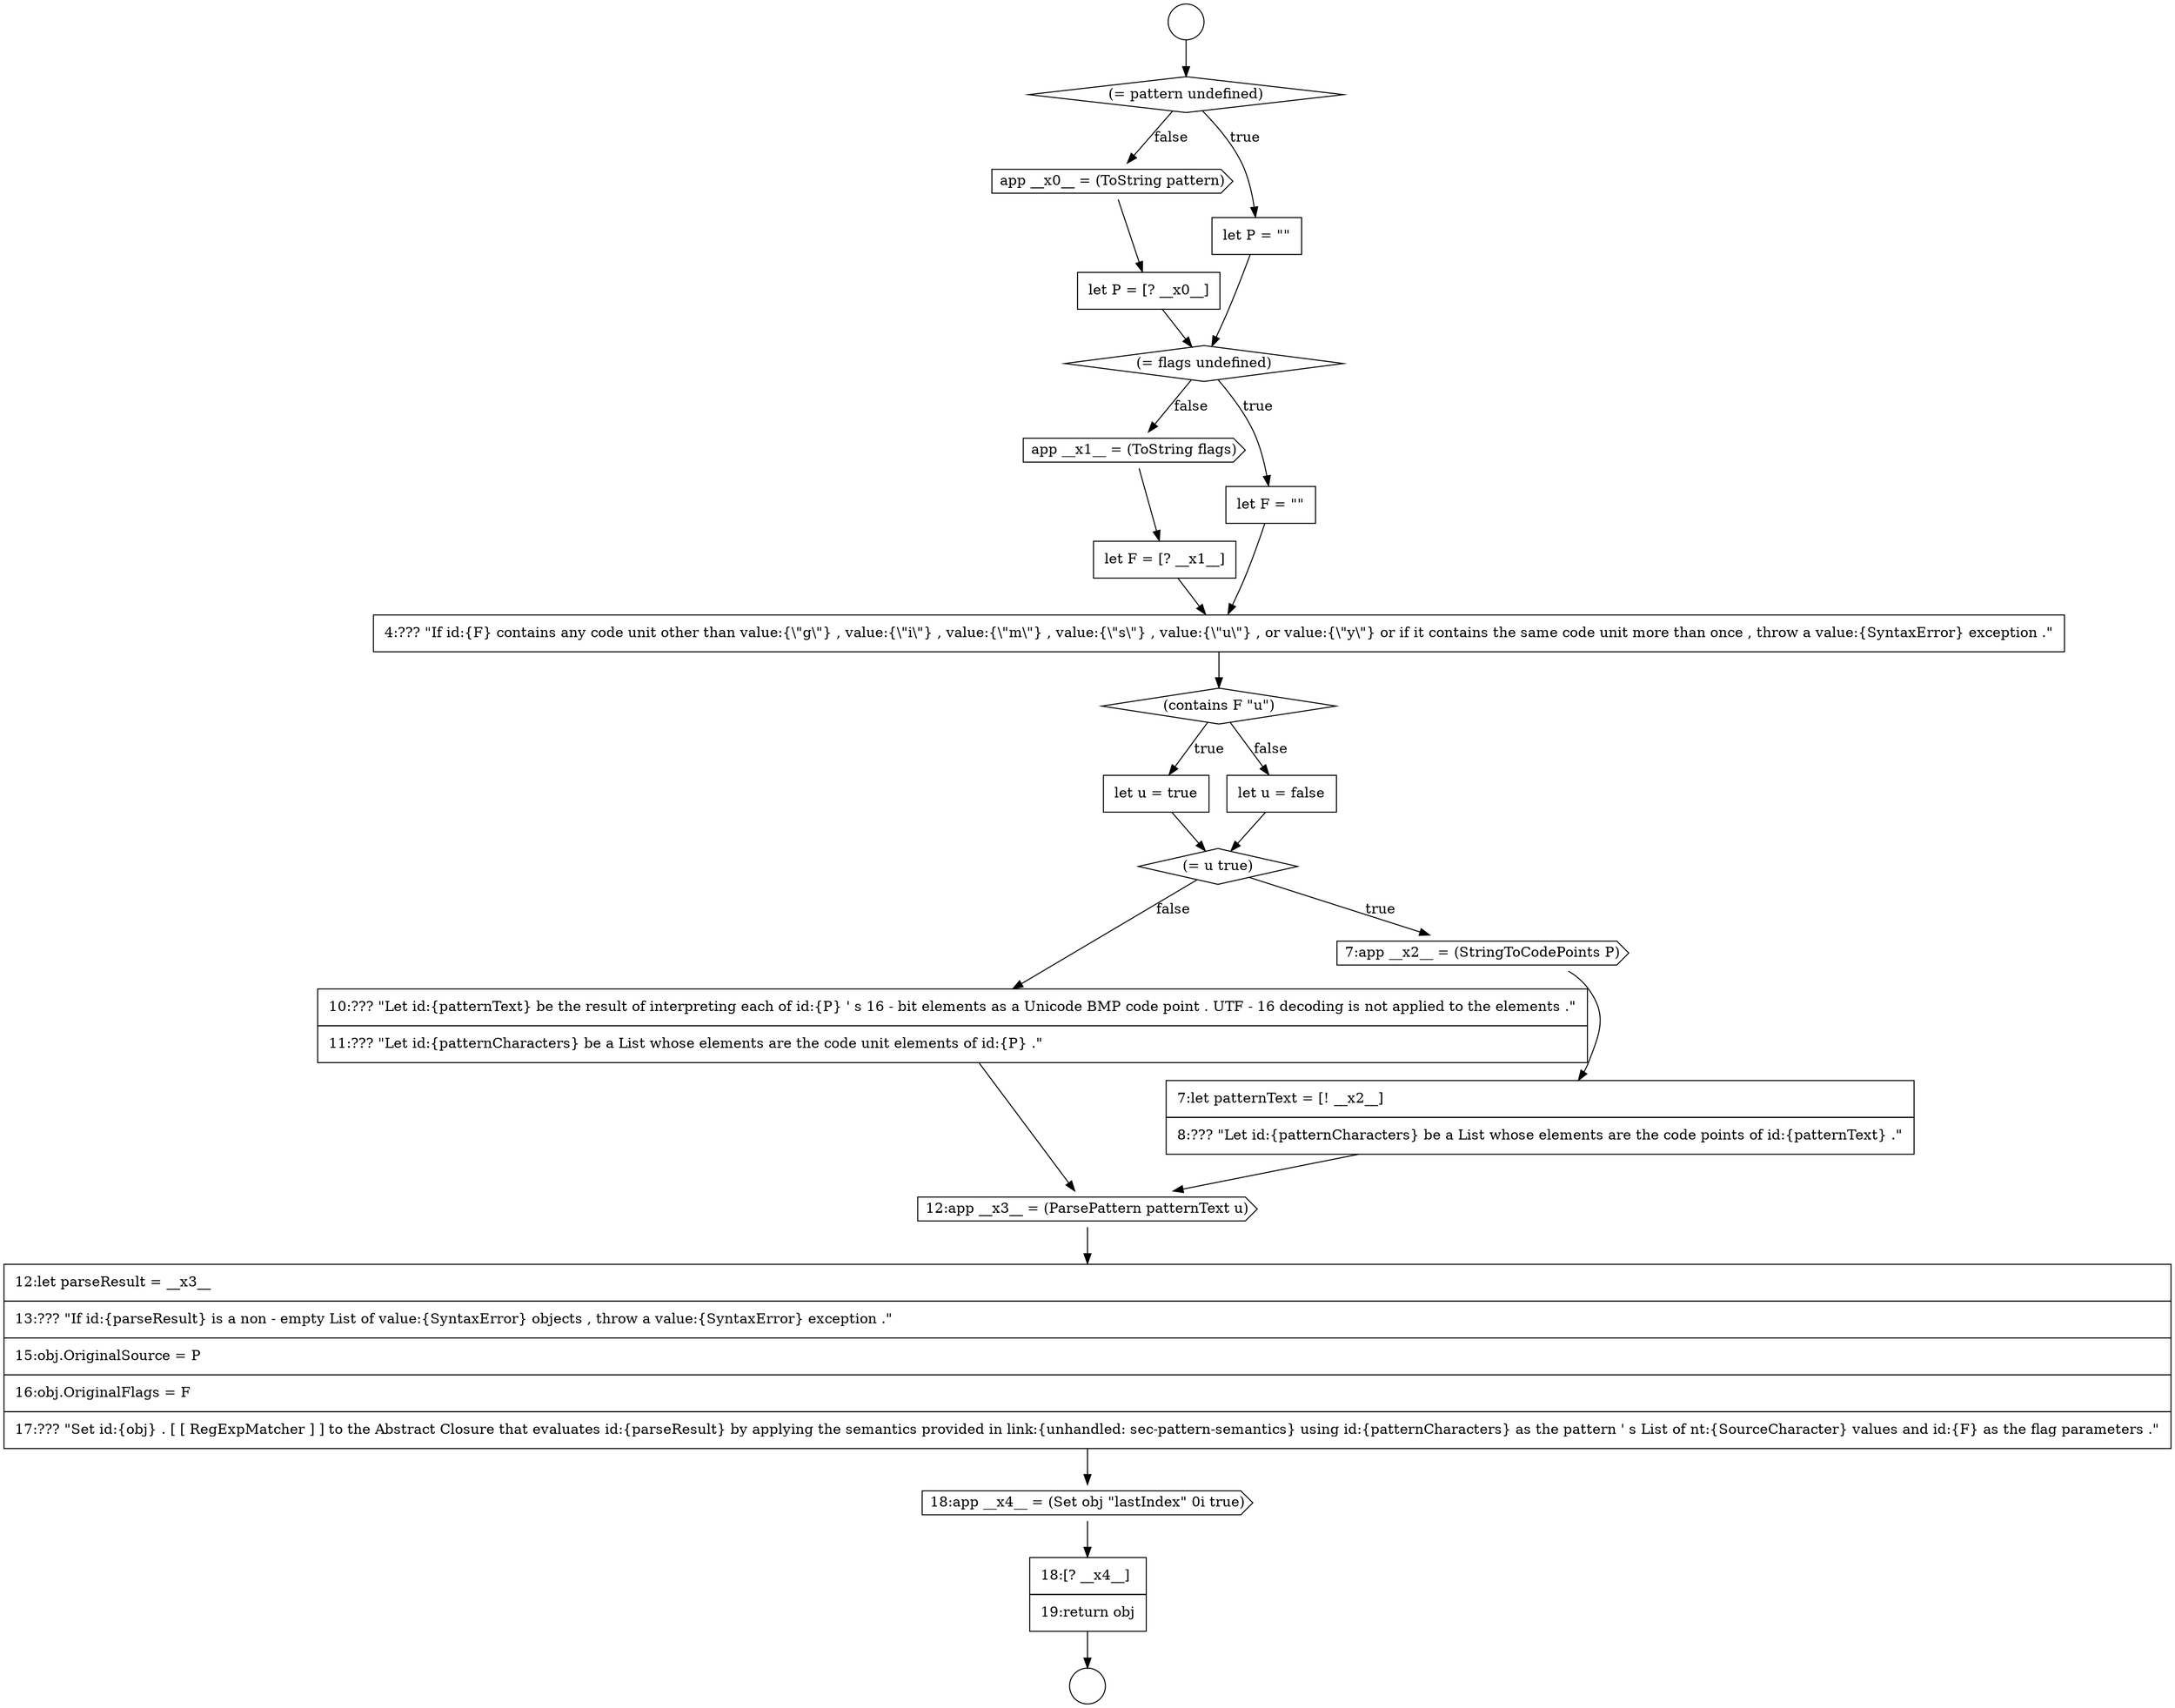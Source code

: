 digraph {
  node15034 [shape=diamond, label=<<font color="black">(= u true)</font>> color="black" fillcolor="white" style=filled]
  node15032 [shape=none, margin=0, label=<<font color="black">
    <table border="0" cellborder="1" cellspacing="0" cellpadding="10">
      <tr><td align="left">let u = true</td></tr>
    </table>
  </font>> color="black" fillcolor="white" style=filled]
  node15033 [shape=none, margin=0, label=<<font color="black">
    <table border="0" cellborder="1" cellspacing="0" cellpadding="10">
      <tr><td align="left">let u = false</td></tr>
    </table>
  </font>> color="black" fillcolor="white" style=filled]
  node15028 [shape=cds, label=<<font color="black">app __x1__ = (ToString flags)</font>> color="black" fillcolor="white" style=filled]
  node15040 [shape=cds, label=<<font color="black">18:app __x4__ = (Set obj &quot;lastIndex&quot; 0i true)</font>> color="black" fillcolor="white" style=filled]
  node15029 [shape=none, margin=0, label=<<font color="black">
    <table border="0" cellborder="1" cellspacing="0" cellpadding="10">
      <tr><td align="left">let F = [? __x1__]</td></tr>
    </table>
  </font>> color="black" fillcolor="white" style=filled]
  node15022 [shape=diamond, label=<<font color="black">(= pattern undefined)</font>> color="black" fillcolor="white" style=filled]
  node15037 [shape=none, margin=0, label=<<font color="black">
    <table border="0" cellborder="1" cellspacing="0" cellpadding="10">
      <tr><td align="left">10:??? &quot;Let id:{patternText} be the result of interpreting each of id:{P} ' s 16 - bit elements as a Unicode BMP code point . UTF - 16 decoding is not applied to the elements .&quot;</td></tr>
      <tr><td align="left">11:??? &quot;Let id:{patternCharacters} be a List whose elements are the code unit elements of id:{P} .&quot;</td></tr>
    </table>
  </font>> color="black" fillcolor="white" style=filled]
  node15039 [shape=none, margin=0, label=<<font color="black">
    <table border="0" cellborder="1" cellspacing="0" cellpadding="10">
      <tr><td align="left">12:let parseResult = __x3__</td></tr>
      <tr><td align="left">13:??? &quot;If id:{parseResult} is a non - empty List of value:{SyntaxError} objects , throw a value:{SyntaxError} exception .&quot;</td></tr>
      <tr><td align="left">15:obj.OriginalSource = P</td></tr>
      <tr><td align="left">16:obj.OriginalFlags = F</td></tr>
      <tr><td align="left">17:??? &quot;Set id:{obj} . [ [ RegExpMatcher ] ] to the Abstract Closure that evaluates id:{parseResult} by applying the semantics provided in link:{unhandled: sec-pattern-semantics} using id:{patternCharacters} as the pattern ' s List of nt:{SourceCharacter} values and id:{F} as the flag parameters .&quot;</td></tr>
    </table>
  </font>> color="black" fillcolor="white" style=filled]
  node15025 [shape=none, margin=0, label=<<font color="black">
    <table border="0" cellborder="1" cellspacing="0" cellpadding="10">
      <tr><td align="left">let P = [? __x0__]</td></tr>
    </table>
  </font>> color="black" fillcolor="white" style=filled]
  node15030 [shape=none, margin=0, label=<<font color="black">
    <table border="0" cellborder="1" cellspacing="0" cellpadding="10">
      <tr><td align="left">4:??? &quot;If id:{F} contains any code unit other than value:{\&quot;g\&quot;} , value:{\&quot;i\&quot;} , value:{\&quot;m\&quot;} , value:{\&quot;s\&quot;} , value:{\&quot;u\&quot;} , or value:{\&quot;y\&quot;} or if it contains the same code unit more than once , throw a value:{SyntaxError} exception .&quot;</td></tr>
    </table>
  </font>> color="black" fillcolor="white" style=filled]
  node15036 [shape=none, margin=0, label=<<font color="black">
    <table border="0" cellborder="1" cellspacing="0" cellpadding="10">
      <tr><td align="left">7:let patternText = [! __x2__]</td></tr>
      <tr><td align="left">8:??? &quot;Let id:{patternCharacters} be a List whose elements are the code points of id:{patternText} .&quot;</td></tr>
    </table>
  </font>> color="black" fillcolor="white" style=filled]
  node15038 [shape=cds, label=<<font color="black">12:app __x3__ = (ParsePattern patternText u)</font>> color="black" fillcolor="white" style=filled]
  node15031 [shape=diamond, label=<<font color="black">(contains F &quot;u&quot;)</font>> color="black" fillcolor="white" style=filled]
  node15027 [shape=none, margin=0, label=<<font color="black">
    <table border="0" cellborder="1" cellspacing="0" cellpadding="10">
      <tr><td align="left">let F = &quot;&quot;</td></tr>
    </table>
  </font>> color="black" fillcolor="white" style=filled]
  node15024 [shape=cds, label=<<font color="black">app __x0__ = (ToString pattern)</font>> color="black" fillcolor="white" style=filled]
  node15023 [shape=none, margin=0, label=<<font color="black">
    <table border="0" cellborder="1" cellspacing="0" cellpadding="10">
      <tr><td align="left">let P = &quot;&quot;</td></tr>
    </table>
  </font>> color="black" fillcolor="white" style=filled]
  node15041 [shape=none, margin=0, label=<<font color="black">
    <table border="0" cellborder="1" cellspacing="0" cellpadding="10">
      <tr><td align="left">18:[? __x4__]</td></tr>
      <tr><td align="left">19:return obj</td></tr>
    </table>
  </font>> color="black" fillcolor="white" style=filled]
  node15021 [shape=circle label=" " color="black" fillcolor="white" style=filled]
  node15026 [shape=diamond, label=<<font color="black">(= flags undefined)</font>> color="black" fillcolor="white" style=filled]
  node15035 [shape=cds, label=<<font color="black">7:app __x2__ = (StringToCodePoints P)</font>> color="black" fillcolor="white" style=filled]
  node15020 [shape=circle label=" " color="black" fillcolor="white" style=filled]
  node15026 -> node15027 [label=<<font color="black">true</font>> color="black"]
  node15026 -> node15028 [label=<<font color="black">false</font>> color="black"]
  node15029 -> node15030 [ color="black"]
  node15024 -> node15025 [ color="black"]
  node15020 -> node15022 [ color="black"]
  node15033 -> node15034 [ color="black"]
  node15034 -> node15035 [label=<<font color="black">true</font>> color="black"]
  node15034 -> node15037 [label=<<font color="black">false</font>> color="black"]
  node15037 -> node15038 [ color="black"]
  node15030 -> node15031 [ color="black"]
  node15025 -> node15026 [ color="black"]
  node15032 -> node15034 [ color="black"]
  node15039 -> node15040 [ color="black"]
  node15027 -> node15030 [ color="black"]
  node15022 -> node15023 [label=<<font color="black">true</font>> color="black"]
  node15022 -> node15024 [label=<<font color="black">false</font>> color="black"]
  node15040 -> node15041 [ color="black"]
  node15038 -> node15039 [ color="black"]
  node15023 -> node15026 [ color="black"]
  node15041 -> node15021 [ color="black"]
  node15035 -> node15036 [ color="black"]
  node15028 -> node15029 [ color="black"]
  node15031 -> node15032 [label=<<font color="black">true</font>> color="black"]
  node15031 -> node15033 [label=<<font color="black">false</font>> color="black"]
  node15036 -> node15038 [ color="black"]
}
